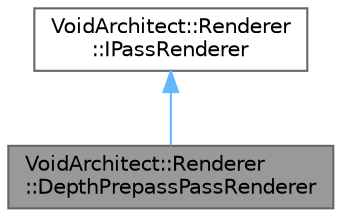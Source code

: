 digraph "VoidArchitect::Renderer::DepthPrepassPassRenderer"
{
 // LATEX_PDF_SIZE
  bgcolor="transparent";
  edge [fontname=Helvetica,fontsize=10,labelfontname=Helvetica,labelfontsize=10];
  node [fontname=Helvetica,fontsize=10,shape=box,height=0.2,width=0.4];
  Node1 [id="Node000001",label="VoidArchitect::Renderer\l::DepthPrepassPassRenderer",height=0.2,width=0.4,color="gray40", fillcolor="grey60", style="filled", fontcolor="black",tooltip=" "];
  Node2 -> Node1 [id="edge1_Node000001_Node000002",dir="back",color="steelblue1",style="solid",tooltip=" "];
  Node2 [id="Node000002",label="VoidArchitect::Renderer\l::IPassRenderer",height=0.2,width=0.4,color="gray40", fillcolor="white", style="filled",URL="$class_void_architect_1_1_renderer_1_1_i_pass_renderer.html",tooltip=" "];
}
